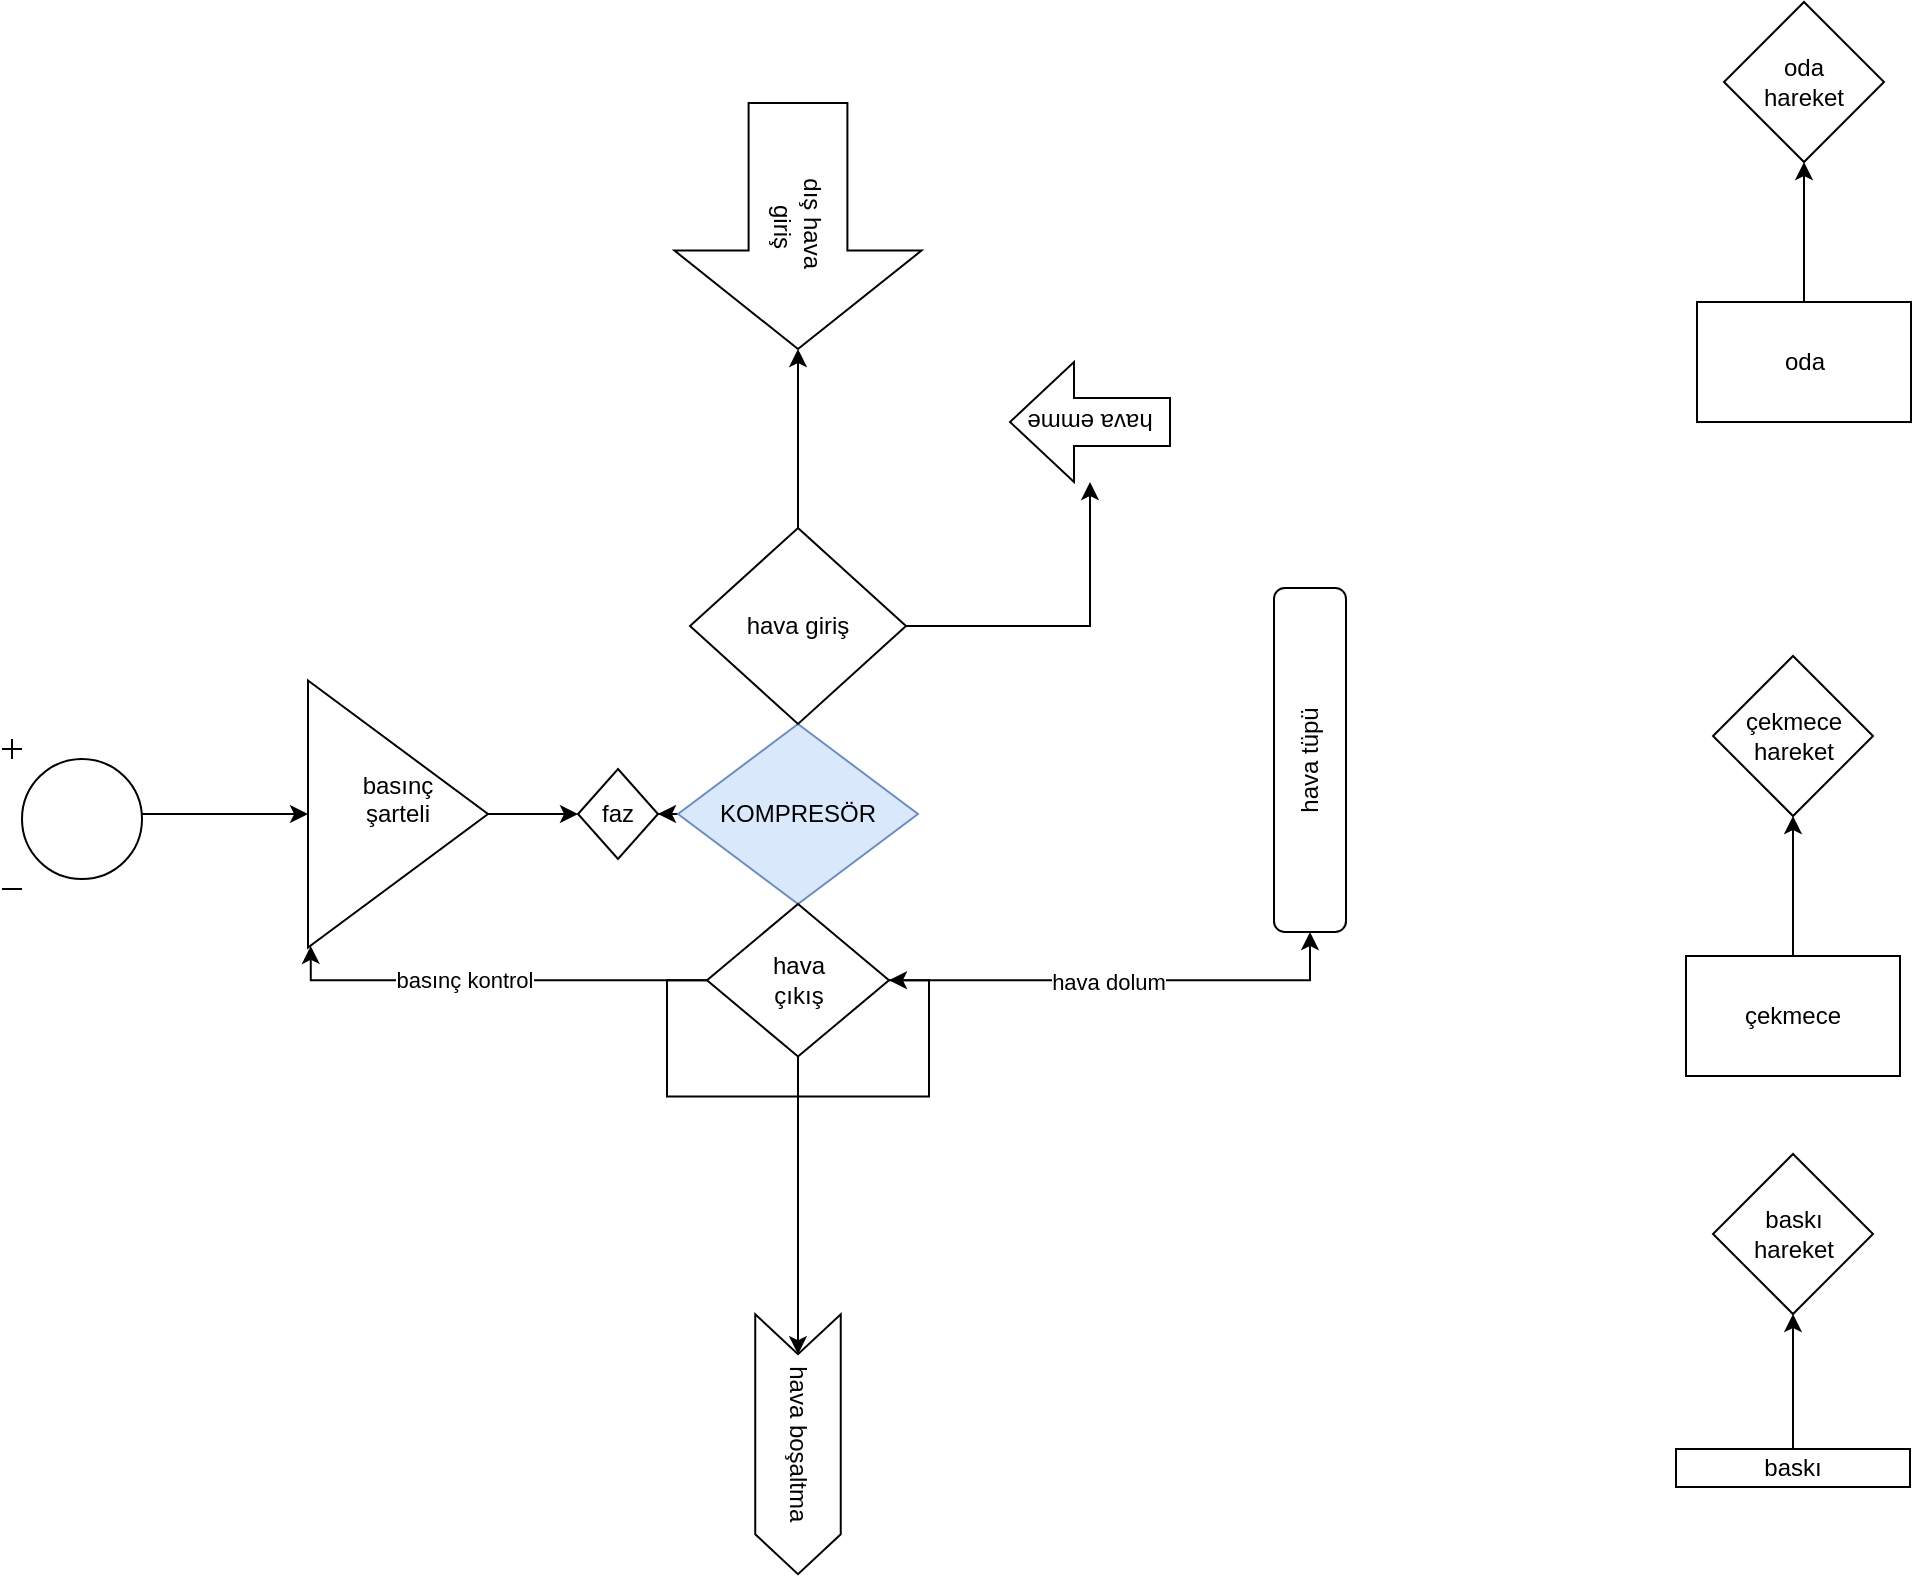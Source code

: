 <mxfile version="28.1.2">
  <diagram name="Page-1" id="Ezppizk97ymZZbFXa4OW">
    <mxGraphModel dx="3126" dy="1949" grid="1" gridSize="9" guides="1" tooltips="1" connect="1" arrows="1" fold="1" page="1" pageScale="1" pageWidth="1700" pageHeight="1100" math="0" shadow="0">
      <root>
        <mxCell id="0" />
        <mxCell id="1" parent="0" />
        <mxCell id="vJuBSnmbE9nTvWEmyY4Q-3" value="" style="edgeStyle=orthogonalEdgeStyle;rounded=0;orthogonalLoop=1;jettySize=auto;html=1;" parent="1" source="vJuBSnmbE9nTvWEmyY4Q-1" target="vJuBSnmbE9nTvWEmyY4Q-2" edge="1">
          <mxGeometry relative="1" as="geometry" />
        </mxCell>
        <mxCell id="vJuBSnmbE9nTvWEmyY4Q-7" value="" style="edgeStyle=orthogonalEdgeStyle;rounded=0;orthogonalLoop=1;jettySize=auto;html=1;" parent="1" source="vJuBSnmbE9nTvWEmyY4Q-1" target="vJuBSnmbE9nTvWEmyY4Q-6" edge="1">
          <mxGeometry relative="1" as="geometry" />
        </mxCell>
        <mxCell id="vJuBSnmbE9nTvWEmyY4Q-9" value="" style="edgeStyle=orthogonalEdgeStyle;rounded=0;orthogonalLoop=1;jettySize=auto;html=1;" parent="1" source="vJuBSnmbE9nTvWEmyY4Q-1" target="vJuBSnmbE9nTvWEmyY4Q-8" edge="1">
          <mxGeometry relative="1" as="geometry" />
        </mxCell>
        <mxCell id="vJuBSnmbE9nTvWEmyY4Q-1" value="KOMPRESÖR" style="rhombus;whiteSpace=wrap;html=1;fillColor=#dae8fc;strokeColor=#6c8ebf;" parent="1" vertex="1">
          <mxGeometry x="320" y="-26" width="120" height="90" as="geometry" />
        </mxCell>
        <mxCell id="vJuBSnmbE9nTvWEmyY4Q-70" value="" style="edgeStyle=orthogonalEdgeStyle;rounded=0;orthogonalLoop=1;jettySize=auto;html=1;" parent="1" source="vJuBSnmbE9nTvWEmyY4Q-2" target="vJuBSnmbE9nTvWEmyY4Q-69" edge="1">
          <mxGeometry relative="1" as="geometry" />
        </mxCell>
        <mxCell id="vJuBSnmbE9nTvWEmyY4Q-72" value="" style="edgeStyle=orthogonalEdgeStyle;rounded=0;orthogonalLoop=1;jettySize=auto;html=1;" parent="1" source="vJuBSnmbE9nTvWEmyY4Q-2" target="vJuBSnmbE9nTvWEmyY4Q-71" edge="1">
          <mxGeometry relative="1" as="geometry" />
        </mxCell>
        <mxCell id="vJuBSnmbE9nTvWEmyY4Q-2" value="hava giriş" style="rhombus;whiteSpace=wrap;html=1;" parent="1" vertex="1">
          <mxGeometry x="326" y="-124" width="108" height="98" as="geometry" />
        </mxCell>
        <mxCell id="vJuBSnmbE9nTvWEmyY4Q-6" value="faz" style="rhombus;whiteSpace=wrap;html=1;" parent="1" vertex="1">
          <mxGeometry x="270" y="-3.5" width="40" height="45" as="geometry" />
        </mxCell>
        <mxCell id="vJuBSnmbE9nTvWEmyY4Q-60" value="" style="edgeStyle=orthogonalEdgeStyle;rounded=0;orthogonalLoop=1;jettySize=auto;html=1;" parent="1" source="vJuBSnmbE9nTvWEmyY4Q-8" target="vJuBSnmbE9nTvWEmyY4Q-59" edge="1">
          <mxGeometry relative="1" as="geometry" />
        </mxCell>
        <mxCell id="vJuBSnmbE9nTvWEmyY4Q-61" style="edgeStyle=orthogonalEdgeStyle;rounded=0;orthogonalLoop=1;jettySize=auto;html=1;exitX=1;exitY=0.5;exitDx=0;exitDy=0;entryX=0;entryY=0.5;entryDx=0;entryDy=0;" parent="1" source="vJuBSnmbE9nTvWEmyY4Q-8" target="vJuBSnmbE9nTvWEmyY4Q-30" edge="1">
          <mxGeometry relative="1" as="geometry" />
        </mxCell>
        <mxCell id="vJuBSnmbE9nTvWEmyY4Q-62" value="hava dolum" style="edgeLabel;html=1;align=center;verticalAlign=middle;resizable=0;points=[];" parent="vJuBSnmbE9nTvWEmyY4Q-61" vertex="1" connectable="0">
          <mxGeometry x="-0.066" y="-1" relative="1" as="geometry">
            <mxPoint as="offset" />
          </mxGeometry>
        </mxCell>
        <mxCell id="vJuBSnmbE9nTvWEmyY4Q-8" value="hava&lt;br&gt;çıkış" style="rhombus;whiteSpace=wrap;html=1;" parent="1" vertex="1">
          <mxGeometry x="334.5" y="64" width="91" height="76.25" as="geometry" />
        </mxCell>
        <mxCell id="vJuBSnmbE9nTvWEmyY4Q-13" value="" style="edgeStyle=orthogonalEdgeStyle;rounded=0;orthogonalLoop=1;jettySize=auto;html=1;" parent="1" source="vJuBSnmbE9nTvWEmyY4Q-11" target="vJuBSnmbE9nTvWEmyY4Q-12" edge="1">
          <mxGeometry relative="1" as="geometry" />
        </mxCell>
        <mxCell id="vJuBSnmbE9nTvWEmyY4Q-11" value="çekmece" style="rounded=0;whiteSpace=wrap;html=1;" parent="1" vertex="1">
          <mxGeometry x="824" y="90" width="107" height="60" as="geometry" />
        </mxCell>
        <mxCell id="vJuBSnmbE9nTvWEmyY4Q-12" value="çekmece&lt;br&gt;hareket" style="rhombus;whiteSpace=wrap;html=1;rounded=0;" parent="1" vertex="1">
          <mxGeometry x="837.5" y="-60" width="80" height="80" as="geometry" />
        </mxCell>
        <mxCell id="vJuBSnmbE9nTvWEmyY4Q-21" value="" style="edgeStyle=orthogonalEdgeStyle;rounded=0;orthogonalLoop=1;jettySize=auto;html=1;" parent="1" source="vJuBSnmbE9nTvWEmyY4Q-18" target="vJuBSnmbE9nTvWEmyY4Q-20" edge="1">
          <mxGeometry relative="1" as="geometry" />
        </mxCell>
        <mxCell id="vJuBSnmbE9nTvWEmyY4Q-18" value="baskı" style="rounded=0;whiteSpace=wrap;html=1;" parent="1" vertex="1">
          <mxGeometry x="819" y="336.5" width="117" height="19" as="geometry" />
        </mxCell>
        <mxCell id="vJuBSnmbE9nTvWEmyY4Q-20" value="baskı&lt;br&gt;hareket" style="rhombus;whiteSpace=wrap;html=1;rounded=0;" parent="1" vertex="1">
          <mxGeometry x="837.5" y="189" width="80" height="80" as="geometry" />
        </mxCell>
        <mxCell id="vJuBSnmbE9nTvWEmyY4Q-27" value="" style="edgeStyle=orthogonalEdgeStyle;rounded=0;orthogonalLoop=1;jettySize=auto;html=1;" parent="1" source="vJuBSnmbE9nTvWEmyY4Q-28" target="vJuBSnmbE9nTvWEmyY4Q-29" edge="1">
          <mxGeometry relative="1" as="geometry" />
        </mxCell>
        <mxCell id="vJuBSnmbE9nTvWEmyY4Q-28" value="oda" style="rounded=0;whiteSpace=wrap;html=1;" parent="1" vertex="1">
          <mxGeometry x="829.5" y="-237" width="107" height="60" as="geometry" />
        </mxCell>
        <mxCell id="vJuBSnmbE9nTvWEmyY4Q-29" value="oda&lt;br&gt;hareket" style="rhombus;whiteSpace=wrap;html=1;rounded=0;" parent="1" vertex="1">
          <mxGeometry x="843" y="-387" width="80" height="80" as="geometry" />
        </mxCell>
        <mxCell id="vJuBSnmbE9nTvWEmyY4Q-30" value="hava tüpü" style="rounded=1;whiteSpace=wrap;html=1;rotation=-90;" parent="1" vertex="1">
          <mxGeometry x="550" y="-26" width="172" height="36" as="geometry" />
        </mxCell>
        <mxCell id="vJuBSnmbE9nTvWEmyY4Q-36" value="" style="edgeStyle=orthogonalEdgeStyle;rounded=0;orthogonalLoop=1;jettySize=auto;html=1;" parent="1" source="vJuBSnmbE9nTvWEmyY4Q-31" target="vJuBSnmbE9nTvWEmyY4Q-6" edge="1">
          <mxGeometry relative="1" as="geometry" />
        </mxCell>
        <mxCell id="vJuBSnmbE9nTvWEmyY4Q-31" value="basınç&lt;br&gt;&lt;div&gt;şarteli&lt;/div&gt;&lt;div&gt;&lt;br&gt;&lt;/div&gt;" style="triangle;whiteSpace=wrap;html=1;" parent="1" vertex="1">
          <mxGeometry x="135" y="-47.75" width="90" height="133.5" as="geometry" />
        </mxCell>
        <mxCell id="vJuBSnmbE9nTvWEmyY4Q-35" value="" style="edgeStyle=orthogonalEdgeStyle;rounded=0;orthogonalLoop=1;jettySize=auto;html=1;" parent="1" source="vJuBSnmbE9nTvWEmyY4Q-33" target="vJuBSnmbE9nTvWEmyY4Q-31" edge="1">
          <mxGeometry relative="1" as="geometry" />
        </mxCell>
        <mxCell id="vJuBSnmbE9nTvWEmyY4Q-33" value="" style="pointerEvents=1;verticalLabelPosition=bottom;shadow=0;dashed=0;align=center;html=1;verticalAlign=top;shape=mxgraph.electrical.signal_sources.dc_source_1;" parent="1" vertex="1">
          <mxGeometry x="-18" y="-18.5" width="70" height="75" as="geometry" />
        </mxCell>
        <mxCell id="vJuBSnmbE9nTvWEmyY4Q-53" style="edgeStyle=orthogonalEdgeStyle;rounded=0;orthogonalLoop=1;jettySize=auto;html=1;exitX=0;exitY=0.5;exitDx=0;exitDy=0;entryX=0.015;entryY=0.994;entryDx=0;entryDy=0;entryPerimeter=0;" parent="1" source="vJuBSnmbE9nTvWEmyY4Q-8" target="vJuBSnmbE9nTvWEmyY4Q-31" edge="1">
          <mxGeometry relative="1" as="geometry">
            <Array as="points">
              <mxPoint x="136" y="102" />
            </Array>
          </mxGeometry>
        </mxCell>
        <mxCell id="vJuBSnmbE9nTvWEmyY4Q-54" value="basınç kontrol" style="edgeLabel;html=1;align=center;verticalAlign=middle;resizable=0;points=[];" parent="vJuBSnmbE9nTvWEmyY4Q-53" vertex="1" connectable="0">
          <mxGeometry x="0.134" relative="1" as="geometry">
            <mxPoint as="offset" />
          </mxGeometry>
        </mxCell>
        <mxCell id="vJuBSnmbE9nTvWEmyY4Q-59" value="hava boşaltma" style="shape=step;perimeter=stepPerimeter;whiteSpace=wrap;html=1;fixedSize=1;rotation=90;" parent="1" vertex="1">
          <mxGeometry x="315" y="312.75" width="130" height="42.75" as="geometry" />
        </mxCell>
        <mxCell id="vJuBSnmbE9nTvWEmyY4Q-63" style="edgeStyle=orthogonalEdgeStyle;rounded=0;orthogonalLoop=1;jettySize=auto;html=1;exitX=0;exitY=0.5;exitDx=0;exitDy=0;entryX=1;entryY=0.5;entryDx=0;entryDy=0;" parent="1" source="vJuBSnmbE9nTvWEmyY4Q-8" target="vJuBSnmbE9nTvWEmyY4Q-8" edge="1">
          <mxGeometry relative="1" as="geometry" />
        </mxCell>
        <mxCell id="vJuBSnmbE9nTvWEmyY4Q-69" value="dış hava&amp;nbsp;&lt;br&gt;giriş" style="shape=singleArrow;whiteSpace=wrap;html=1;arrowWidth=0.4;arrowSize=0.4;rotation=90;" parent="1" vertex="1">
          <mxGeometry x="318.5" y="-336.75" width="123" height="123.5" as="geometry" />
        </mxCell>
        <mxCell id="vJuBSnmbE9nTvWEmyY4Q-71" value="hava emme" style="shape=singleArrow;whiteSpace=wrap;html=1;arrowWidth=0.4;arrowSize=0.4;rotation=-180;" parent="1" vertex="1">
          <mxGeometry x="486" y="-207" width="80" height="60" as="geometry" />
        </mxCell>
      </root>
    </mxGraphModel>
  </diagram>
</mxfile>
